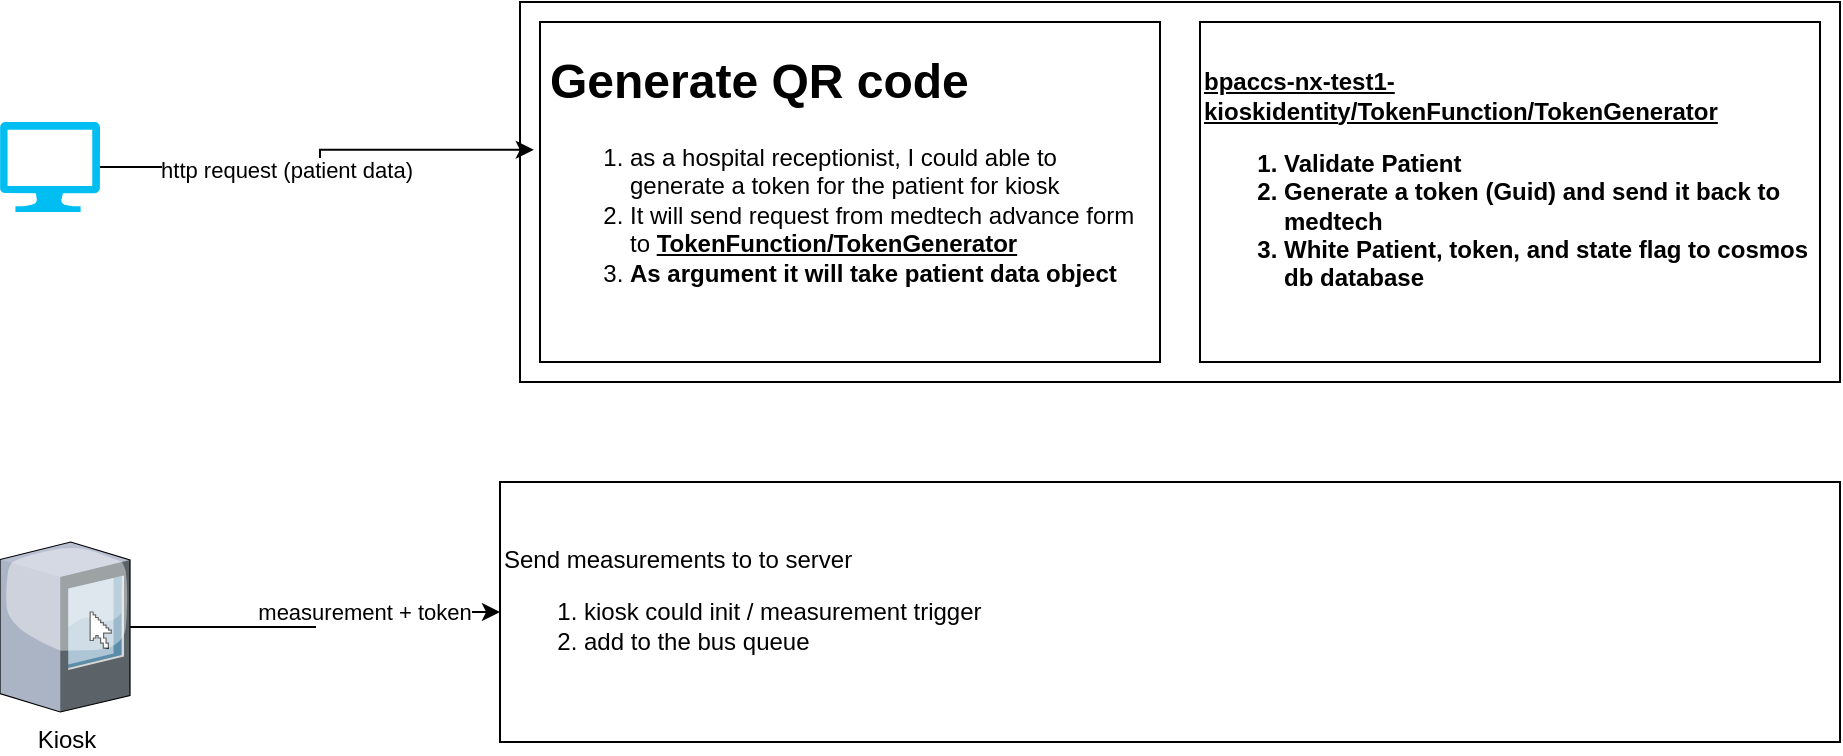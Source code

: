 <mxfile version="23.0.1" type="github">
  <diagram name="Page-1" id="PmH8x91g7e7saPufSshL">
    <mxGraphModel dx="2284" dy="738" grid="1" gridSize="10" guides="1" tooltips="1" connect="1" arrows="1" fold="1" page="1" pageScale="1" pageWidth="850" pageHeight="1100" math="0" shadow="0">
      <root>
        <mxCell id="0" />
        <mxCell id="1" parent="0" />
        <mxCell id="5FMxJuMMtHIOoVPG739u-2" value="&lt;h1&gt;Generate QR code&lt;/h1&gt;&lt;p&gt;&lt;/p&gt;&lt;ol&gt;&lt;li&gt;as a hospital receptionist, I could able to generate a token for the patient for kiosk&lt;/li&gt;&lt;li&gt;It will send request from medtech advance form to &lt;b&gt;&lt;u&gt;TokenFunction/TokenGenerator&lt;/u&gt;&lt;/b&gt;&lt;/li&gt;&lt;li&gt;&lt;b&gt;As argument it will take patient data object&lt;/b&gt;&lt;/li&gt;&lt;/ol&gt;&lt;p&gt;&lt;/p&gt;" style="text;html=1;strokeColor=none;fillColor=none;spacing=5;spacingTop=-20;whiteSpace=wrap;overflow=hidden;rounded=0;" vertex="1" parent="1">
          <mxGeometry x="20" y="190" width="310" height="140" as="geometry" />
        </mxCell>
        <mxCell id="5FMxJuMMtHIOoVPG739u-3" value="" style="rounded=0;whiteSpace=wrap;html=1;fillColor=none;" vertex="1" parent="1">
          <mxGeometry x="10" y="170" width="660" height="190" as="geometry" />
        </mxCell>
        <mxCell id="5FMxJuMMtHIOoVPG739u-4" value="" style="rounded=0;whiteSpace=wrap;html=1;fillColor=none;" vertex="1" parent="1">
          <mxGeometry x="20" y="180" width="310" height="170" as="geometry" />
        </mxCell>
        <mxCell id="5FMxJuMMtHIOoVPG739u-5" value="&lt;u style=&quot;&quot;&gt;&lt;b&gt;bpaccs-nx-test1-kioskidentity/TokenFunction/TokenGenerator&lt;/b&gt;&lt;/u&gt;&lt;br&gt;&lt;ol style=&quot;font-weight: bold;&quot;&gt;&lt;li style=&quot;&quot;&gt;Validate Patient&lt;/li&gt;&lt;li style=&quot;&quot;&gt;Generate a token (Guid) and send it back to medtech&lt;/li&gt;&lt;li style=&quot;&quot;&gt;White Patient, token, and state flag to cosmos db database&lt;/li&gt;&lt;/ol&gt;" style="rounded=0;whiteSpace=wrap;html=1;align=left;" vertex="1" parent="1">
          <mxGeometry x="350" y="180" width="310" height="170" as="geometry" />
        </mxCell>
        <mxCell id="5FMxJuMMtHIOoVPG739u-6" value="" style="verticalLabelPosition=bottom;html=1;verticalAlign=top;align=center;strokeColor=none;fillColor=#00BEF2;shape=mxgraph.azure.computer;pointerEvents=1;" vertex="1" parent="1">
          <mxGeometry x="-250" y="230" width="50" height="45" as="geometry" />
        </mxCell>
        <mxCell id="5FMxJuMMtHIOoVPG739u-7" style="edgeStyle=orthogonalEdgeStyle;rounded=0;orthogonalLoop=1;jettySize=auto;html=1;entryX=-0.01;entryY=0.376;entryDx=0;entryDy=0;entryPerimeter=0;" edge="1" parent="1" source="5FMxJuMMtHIOoVPG739u-6" target="5FMxJuMMtHIOoVPG739u-4">
          <mxGeometry relative="1" as="geometry" />
        </mxCell>
        <mxCell id="5FMxJuMMtHIOoVPG739u-8" value="http request (patient data)" style="edgeLabel;html=1;align=center;verticalAlign=middle;resizable=0;points=[];" vertex="1" connectable="0" parent="5FMxJuMMtHIOoVPG739u-7">
          <mxGeometry x="-0.175" relative="1" as="geometry">
            <mxPoint y="1" as="offset" />
          </mxGeometry>
        </mxCell>
        <mxCell id="5FMxJuMMtHIOoVPG739u-11" style="edgeStyle=orthogonalEdgeStyle;rounded=0;orthogonalLoop=1;jettySize=auto;html=1;" edge="1" parent="1" source="5FMxJuMMtHIOoVPG739u-9" target="5FMxJuMMtHIOoVPG739u-10">
          <mxGeometry relative="1" as="geometry" />
        </mxCell>
        <mxCell id="5FMxJuMMtHIOoVPG739u-12" value="measurement + token" style="edgeLabel;html=1;align=center;verticalAlign=middle;resizable=0;points=[];" vertex="1" connectable="0" parent="5FMxJuMMtHIOoVPG739u-11">
          <mxGeometry x="0.283" relative="1" as="geometry">
            <mxPoint x="1" as="offset" />
          </mxGeometry>
        </mxCell>
        <mxCell id="5FMxJuMMtHIOoVPG739u-9" value="Kiosk" style="verticalLabelPosition=bottom;sketch=0;aspect=fixed;html=1;verticalAlign=top;strokeColor=none;align=center;outlineConnect=0;shape=mxgraph.citrix.kiosk;" vertex="1" parent="1">
          <mxGeometry x="-250" y="440" width="65" height="85" as="geometry" />
        </mxCell>
        <mxCell id="5FMxJuMMtHIOoVPG739u-10" value="Send measurements to to server&lt;br&gt;&lt;ol&gt;&lt;li&gt;kiosk could init / measurement trigger&lt;/li&gt;&lt;li&gt;add to the bus queue&lt;/li&gt;&lt;/ol&gt;" style="rounded=0;whiteSpace=wrap;html=1;align=left;" vertex="1" parent="1">
          <mxGeometry y="410" width="670" height="130" as="geometry" />
        </mxCell>
      </root>
    </mxGraphModel>
  </diagram>
</mxfile>
